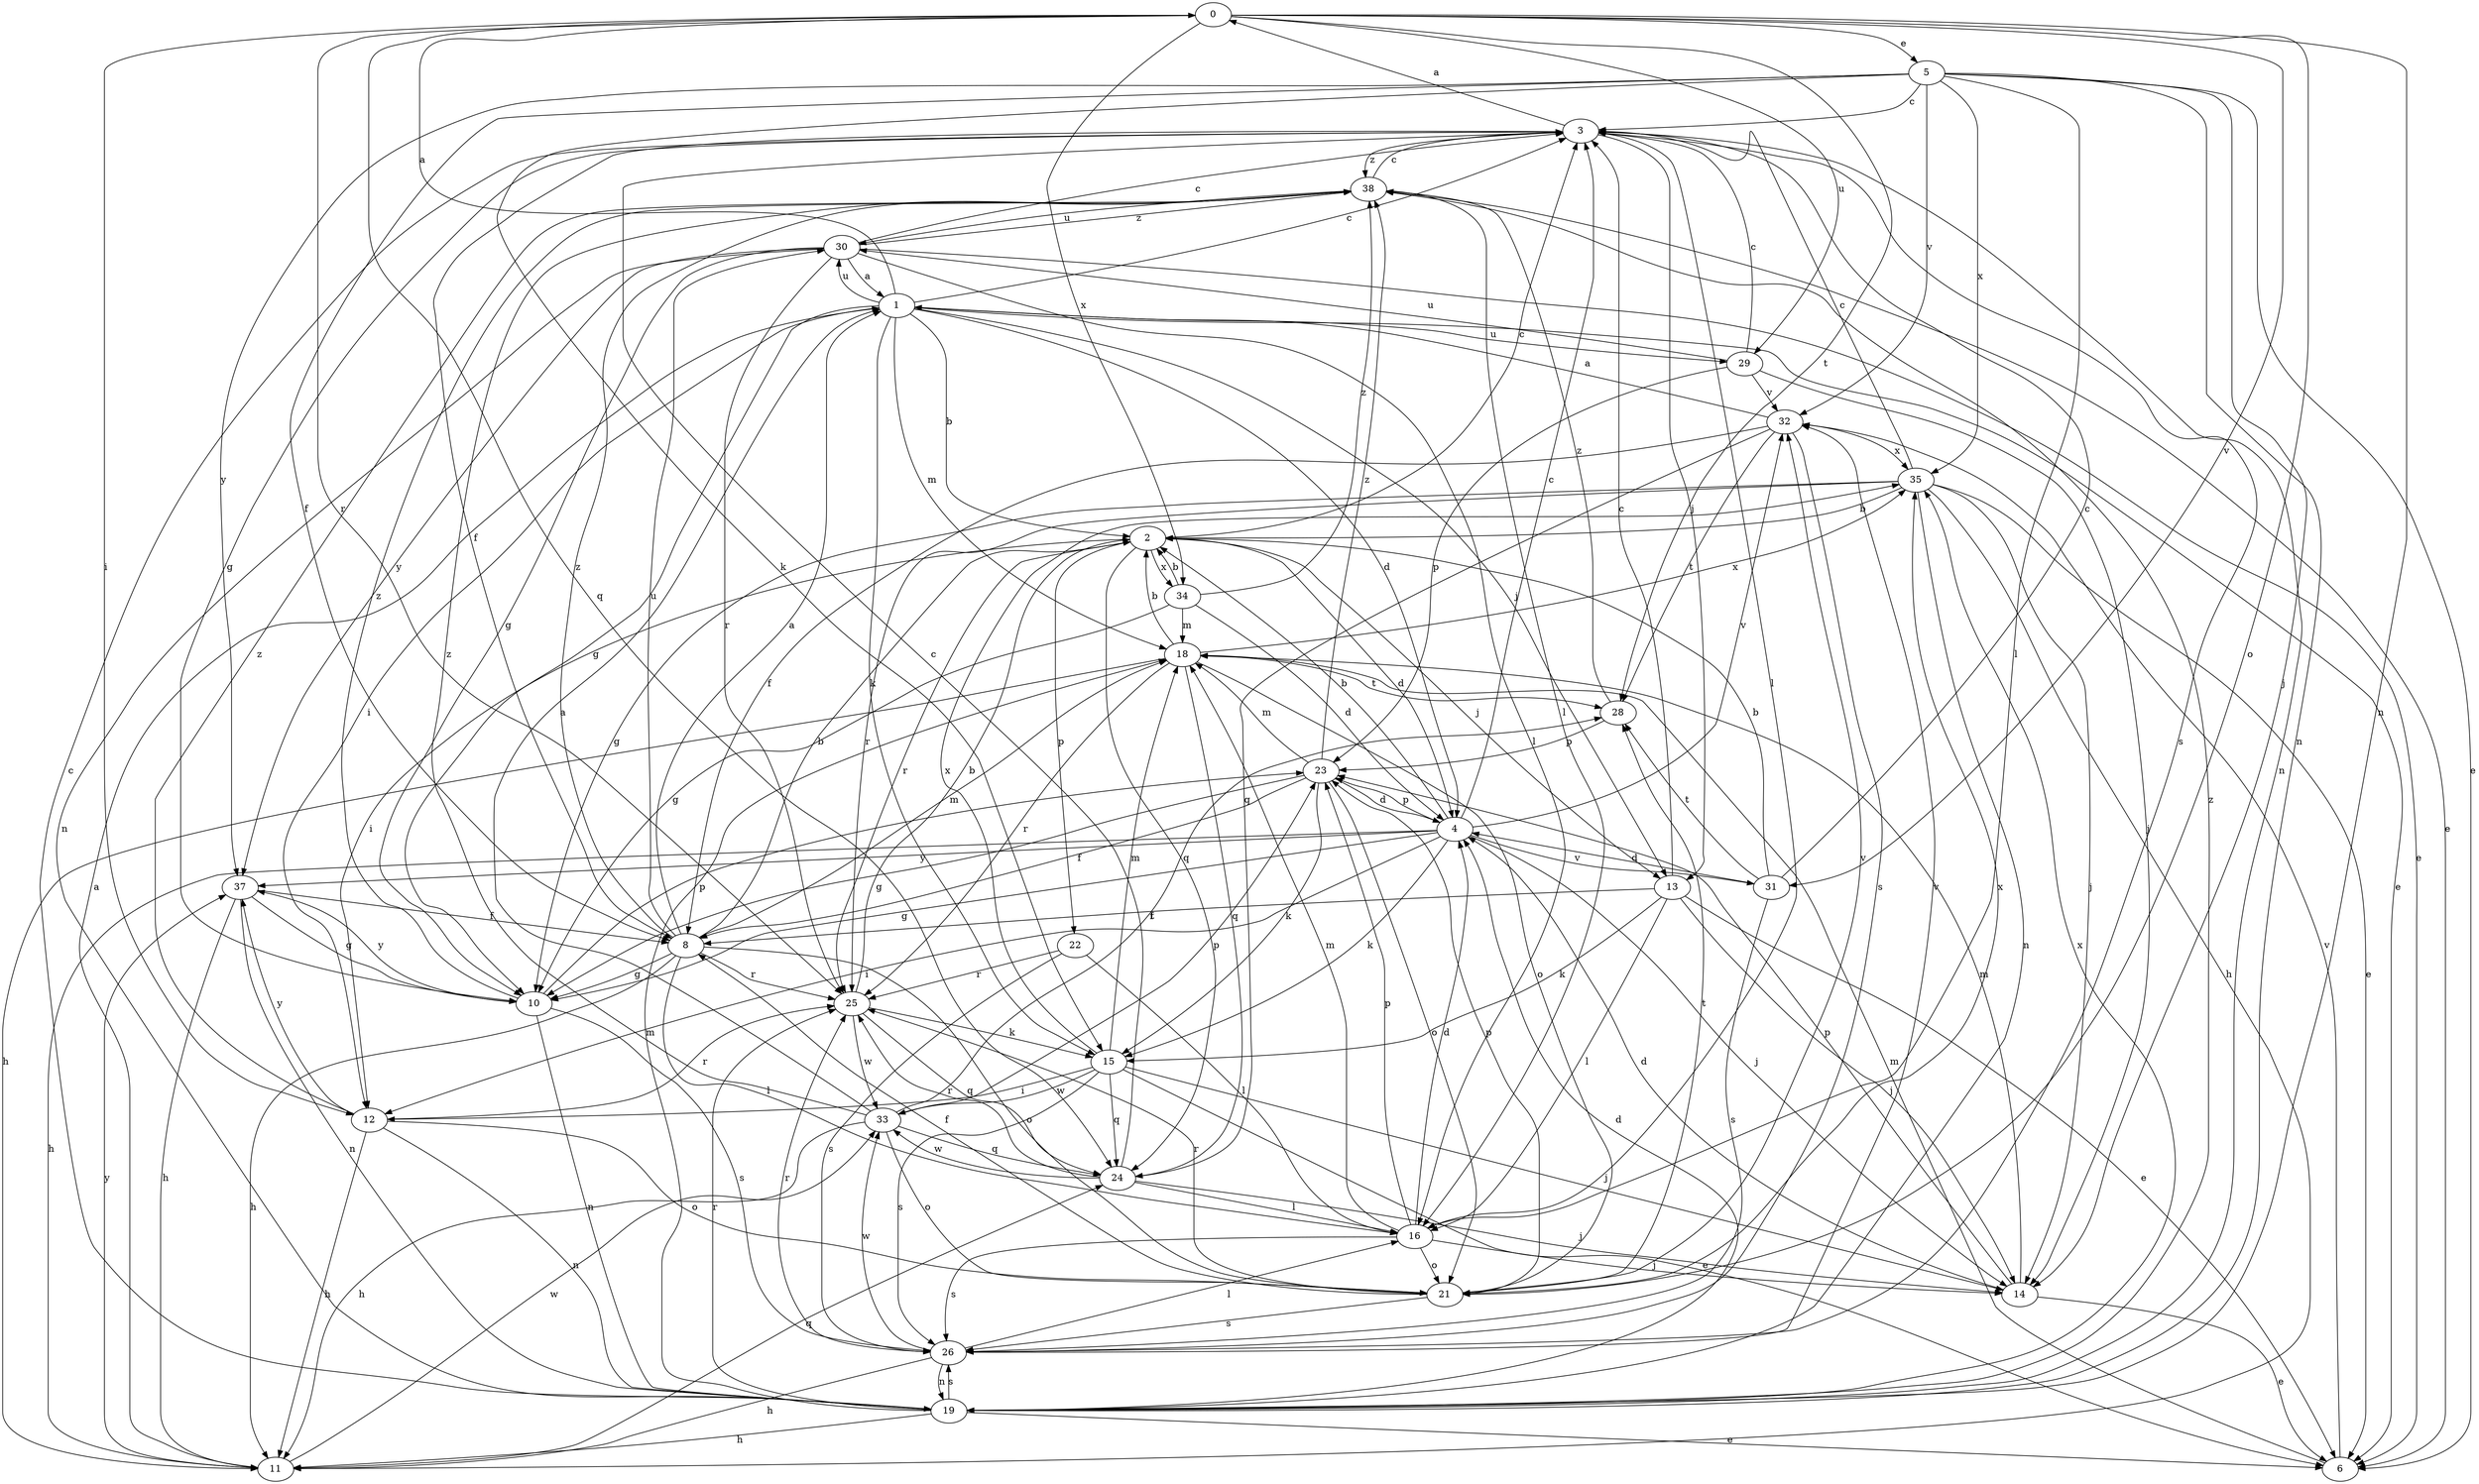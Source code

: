 strict digraph  {
0;
1;
2;
3;
4;
5;
6;
8;
10;
11;
12;
13;
14;
15;
16;
18;
19;
21;
22;
23;
24;
25;
26;
28;
29;
30;
31;
32;
33;
34;
35;
37;
38;
0 -> 5  [label=e];
0 -> 12  [label=i];
0 -> 19  [label=n];
0 -> 21  [label=o];
0 -> 24  [label=q];
0 -> 25  [label=r];
0 -> 28  [label=t];
0 -> 29  [label=u];
0 -> 31  [label=v];
0 -> 34  [label=x];
1 -> 0  [label=a];
1 -> 2  [label=b];
1 -> 3  [label=c];
1 -> 4  [label=d];
1 -> 6  [label=e];
1 -> 10  [label=g];
1 -> 12  [label=i];
1 -> 13  [label=j];
1 -> 15  [label=k];
1 -> 18  [label=m];
1 -> 29  [label=u];
1 -> 30  [label=u];
2 -> 3  [label=c];
2 -> 4  [label=d];
2 -> 12  [label=i];
2 -> 13  [label=j];
2 -> 22  [label=p];
2 -> 24  [label=q];
2 -> 25  [label=r];
2 -> 34  [label=x];
3 -> 0  [label=a];
3 -> 8  [label=f];
3 -> 10  [label=g];
3 -> 13  [label=j];
3 -> 16  [label=l];
3 -> 19  [label=n];
3 -> 26  [label=s];
3 -> 38  [label=z];
4 -> 2  [label=b];
4 -> 3  [label=c];
4 -> 10  [label=g];
4 -> 11  [label=h];
4 -> 12  [label=i];
4 -> 14  [label=j];
4 -> 15  [label=k];
4 -> 23  [label=p];
4 -> 31  [label=v];
4 -> 32  [label=v];
4 -> 37  [label=y];
5 -> 3  [label=c];
5 -> 6  [label=e];
5 -> 8  [label=f];
5 -> 14  [label=j];
5 -> 15  [label=k];
5 -> 16  [label=l];
5 -> 19  [label=n];
5 -> 32  [label=v];
5 -> 35  [label=x];
5 -> 37  [label=y];
6 -> 18  [label=m];
6 -> 32  [label=v];
8 -> 1  [label=a];
8 -> 2  [label=b];
8 -> 10  [label=g];
8 -> 11  [label=h];
8 -> 16  [label=l];
8 -> 18  [label=m];
8 -> 21  [label=o];
8 -> 25  [label=r];
8 -> 30  [label=u];
8 -> 38  [label=z];
10 -> 19  [label=n];
10 -> 23  [label=p];
10 -> 26  [label=s];
10 -> 37  [label=y];
10 -> 38  [label=z];
11 -> 1  [label=a];
11 -> 24  [label=q];
11 -> 33  [label=w];
11 -> 37  [label=y];
12 -> 11  [label=h];
12 -> 19  [label=n];
12 -> 21  [label=o];
12 -> 25  [label=r];
12 -> 37  [label=y];
12 -> 38  [label=z];
13 -> 3  [label=c];
13 -> 6  [label=e];
13 -> 8  [label=f];
13 -> 14  [label=j];
13 -> 15  [label=k];
13 -> 16  [label=l];
14 -> 4  [label=d];
14 -> 6  [label=e];
14 -> 18  [label=m];
14 -> 23  [label=p];
15 -> 6  [label=e];
15 -> 12  [label=i];
15 -> 14  [label=j];
15 -> 18  [label=m];
15 -> 24  [label=q];
15 -> 26  [label=s];
15 -> 33  [label=w];
15 -> 35  [label=x];
16 -> 4  [label=d];
16 -> 14  [label=j];
16 -> 18  [label=m];
16 -> 21  [label=o];
16 -> 23  [label=p];
16 -> 26  [label=s];
18 -> 2  [label=b];
18 -> 11  [label=h];
18 -> 21  [label=o];
18 -> 24  [label=q];
18 -> 25  [label=r];
18 -> 28  [label=t];
18 -> 35  [label=x];
19 -> 3  [label=c];
19 -> 4  [label=d];
19 -> 6  [label=e];
19 -> 11  [label=h];
19 -> 18  [label=m];
19 -> 25  [label=r];
19 -> 26  [label=s];
19 -> 35  [label=x];
19 -> 38  [label=z];
21 -> 8  [label=f];
21 -> 23  [label=p];
21 -> 25  [label=r];
21 -> 26  [label=s];
21 -> 28  [label=t];
21 -> 32  [label=v];
21 -> 35  [label=x];
22 -> 16  [label=l];
22 -> 25  [label=r];
22 -> 26  [label=s];
23 -> 4  [label=d];
23 -> 8  [label=f];
23 -> 10  [label=g];
23 -> 15  [label=k];
23 -> 18  [label=m];
23 -> 21  [label=o];
23 -> 38  [label=z];
24 -> 3  [label=c];
24 -> 14  [label=j];
24 -> 16  [label=l];
24 -> 25  [label=r];
24 -> 33  [label=w];
25 -> 2  [label=b];
25 -> 15  [label=k];
25 -> 24  [label=q];
25 -> 33  [label=w];
26 -> 11  [label=h];
26 -> 16  [label=l];
26 -> 19  [label=n];
26 -> 25  [label=r];
26 -> 32  [label=v];
26 -> 33  [label=w];
28 -> 23  [label=p];
28 -> 38  [label=z];
29 -> 3  [label=c];
29 -> 14  [label=j];
29 -> 23  [label=p];
29 -> 30  [label=u];
29 -> 32  [label=v];
30 -> 1  [label=a];
30 -> 3  [label=c];
30 -> 6  [label=e];
30 -> 10  [label=g];
30 -> 16  [label=l];
30 -> 19  [label=n];
30 -> 25  [label=r];
30 -> 37  [label=y];
30 -> 38  [label=z];
31 -> 2  [label=b];
31 -> 3  [label=c];
31 -> 4  [label=d];
31 -> 26  [label=s];
31 -> 28  [label=t];
32 -> 1  [label=a];
32 -> 8  [label=f];
32 -> 24  [label=q];
32 -> 26  [label=s];
32 -> 28  [label=t];
32 -> 35  [label=x];
33 -> 1  [label=a];
33 -> 11  [label=h];
33 -> 21  [label=o];
33 -> 23  [label=p];
33 -> 24  [label=q];
33 -> 28  [label=t];
33 -> 38  [label=z];
34 -> 2  [label=b];
34 -> 4  [label=d];
34 -> 10  [label=g];
34 -> 18  [label=m];
34 -> 38  [label=z];
35 -> 2  [label=b];
35 -> 3  [label=c];
35 -> 6  [label=e];
35 -> 10  [label=g];
35 -> 11  [label=h];
35 -> 14  [label=j];
35 -> 19  [label=n];
35 -> 25  [label=r];
37 -> 8  [label=f];
37 -> 10  [label=g];
37 -> 11  [label=h];
37 -> 19  [label=n];
38 -> 3  [label=c];
38 -> 6  [label=e];
38 -> 16  [label=l];
38 -> 30  [label=u];
}
